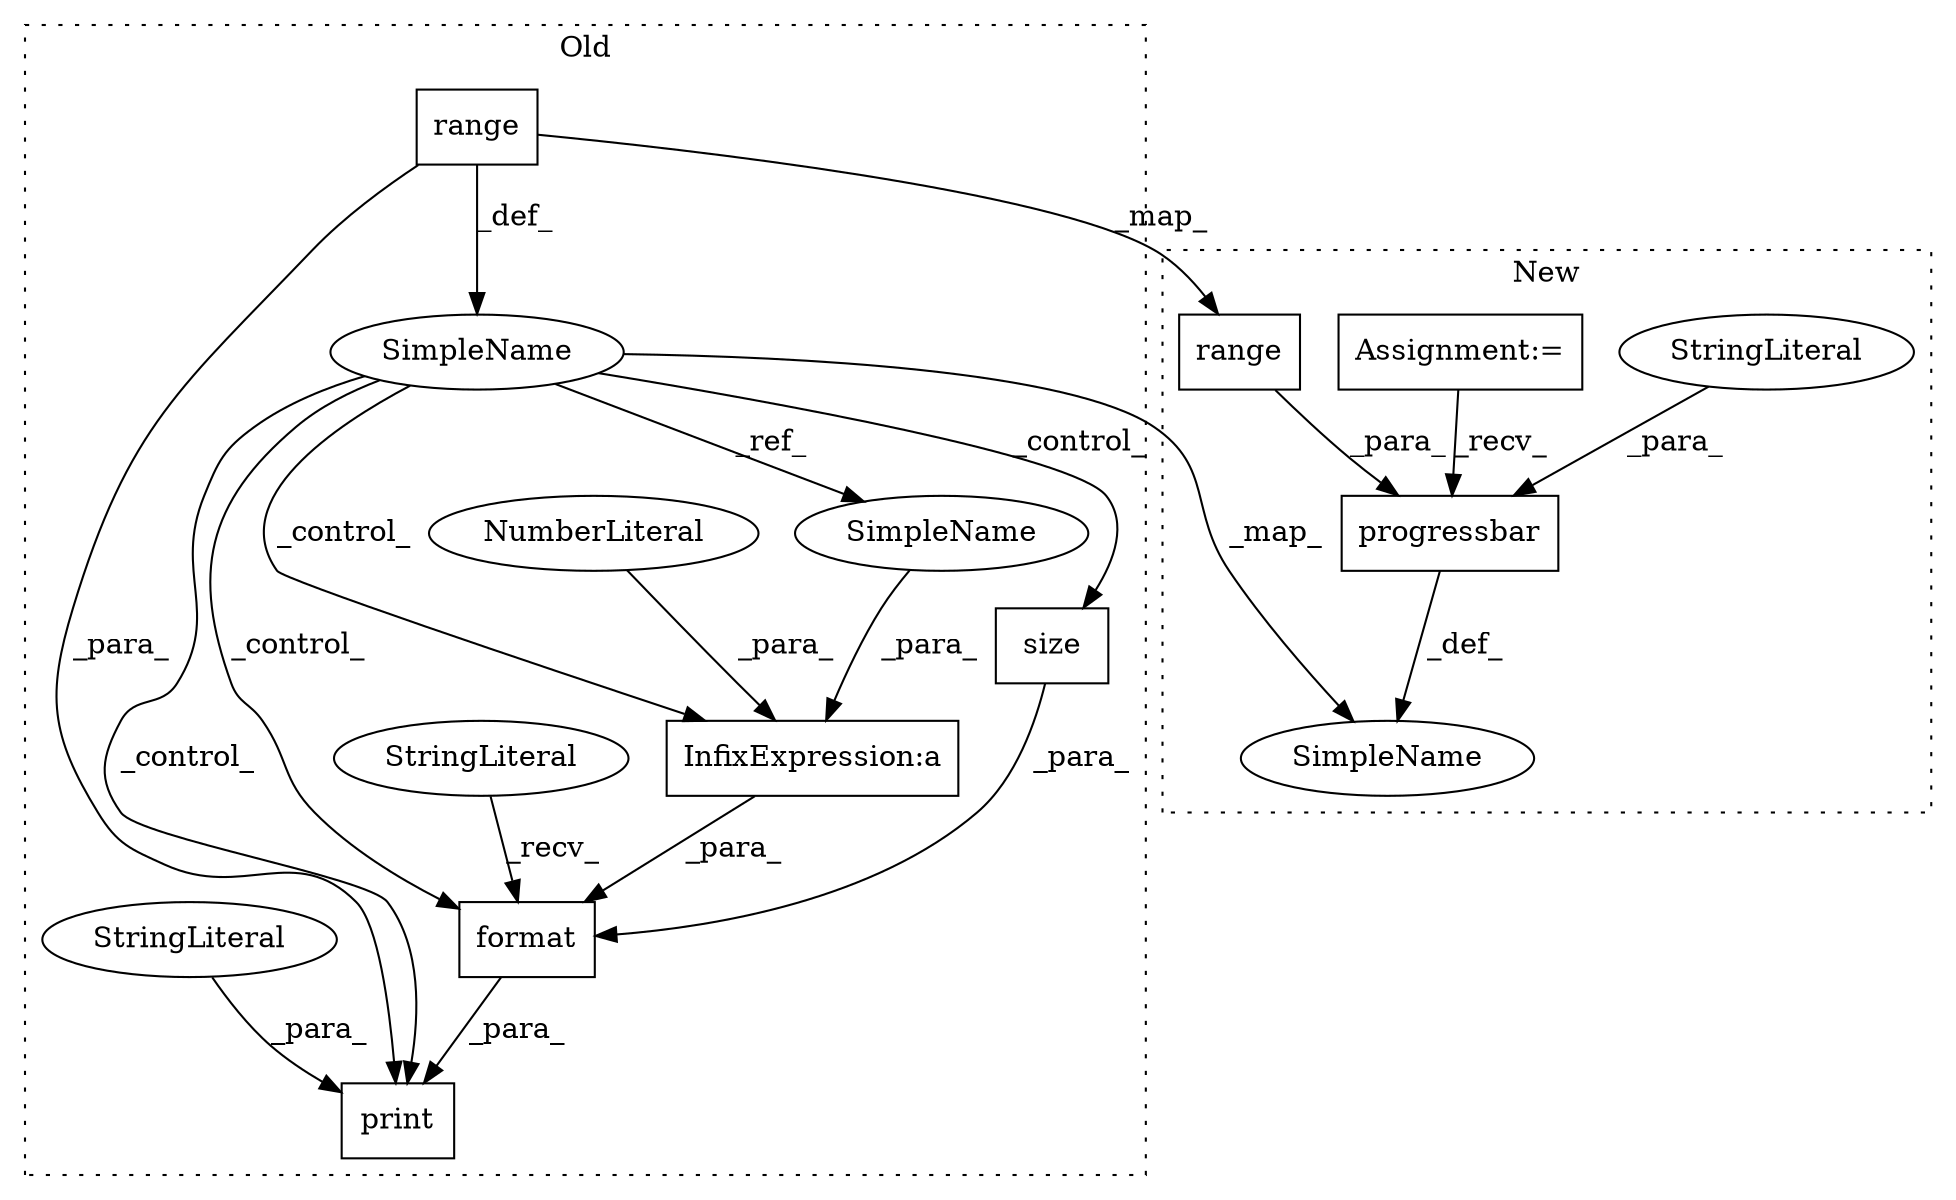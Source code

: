 digraph G {
subgraph cluster0 {
1 [label="format" a="32" s="4271,4300" l="7,1" shape="box"];
4 [label="StringLiteral" a="45" s="4263" l="7" shape="ellipse"];
6 [label="InfixExpression:a" a="27" s="4279" l="3" shape="box"];
8 [label="range" a="32" s="3848,3870" l="6,1" shape="box"];
9 [label="NumberLiteral" a="34" s="4282" l="1" shape="ellipse"];
10 [label="print" a="32" s="4257,4306" l="6,1" shape="box"];
11 [label="size" a="32" s="4294" l="6" shape="box"];
12 [label="SimpleName" a="42" s="3844" l="1" shape="ellipse"];
14 [label="StringLiteral" a="45" s="4302" l="4" shape="ellipse"];
15 [label="SimpleName" a="42" s="4278" l="1" shape="ellipse"];
label = "Old";
style="dotted";
}
subgraph cluster1 {
2 [label="progressbar" a="32" s="4039,4098" l="12,1" shape="box"];
3 [label="StringLiteral" a="45" s="4075" l="23" shape="ellipse"];
5 [label="Assignment:=" a="7" s="3656" l="11" shape="box"];
7 [label="range" a="32" s="4051,4073" l="6,1" shape="box"];
13 [label="SimpleName" a="42" s="4023" l="1" shape="ellipse"];
label = "New";
style="dotted";
}
1 -> 10 [label="_para_"];
2 -> 13 [label="_def_"];
3 -> 2 [label="_para_"];
4 -> 1 [label="_recv_"];
5 -> 2 [label="_recv_"];
6 -> 1 [label="_para_"];
7 -> 2 [label="_para_"];
8 -> 7 [label="_map_"];
8 -> 12 [label="_def_"];
8 -> 10 [label="_para_"];
9 -> 6 [label="_para_"];
11 -> 1 [label="_para_"];
12 -> 11 [label="_control_"];
12 -> 6 [label="_control_"];
12 -> 13 [label="_map_"];
12 -> 15 [label="_ref_"];
12 -> 1 [label="_control_"];
12 -> 10 [label="_control_"];
14 -> 10 [label="_para_"];
15 -> 6 [label="_para_"];
}